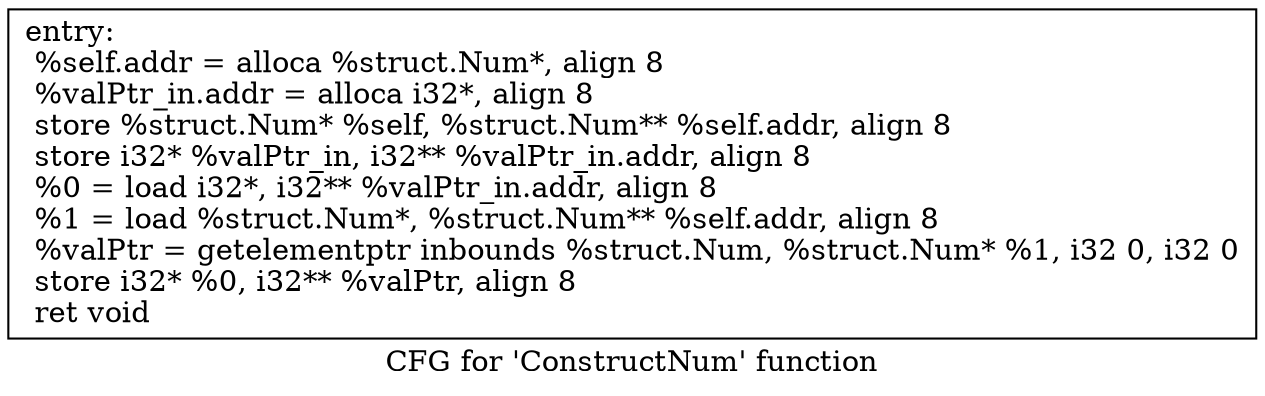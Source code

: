 digraph "CFG for 'ConstructNum' function" {
	label="CFG for 'ConstructNum' function";

	Node0x555f4f0678e0 [shape=record,label="{entry:\l  %self.addr = alloca %struct.Num*, align 8\l  %valPtr_in.addr = alloca i32*, align 8\l  store %struct.Num* %self, %struct.Num** %self.addr, align 8\l  store i32* %valPtr_in, i32** %valPtr_in.addr, align 8\l  %0 = load i32*, i32** %valPtr_in.addr, align 8\l  %1 = load %struct.Num*, %struct.Num** %self.addr, align 8\l  %valPtr = getelementptr inbounds %struct.Num, %struct.Num* %1, i32 0, i32 0\l  store i32* %0, i32** %valPtr, align 8\l  ret void\l}"];
}

